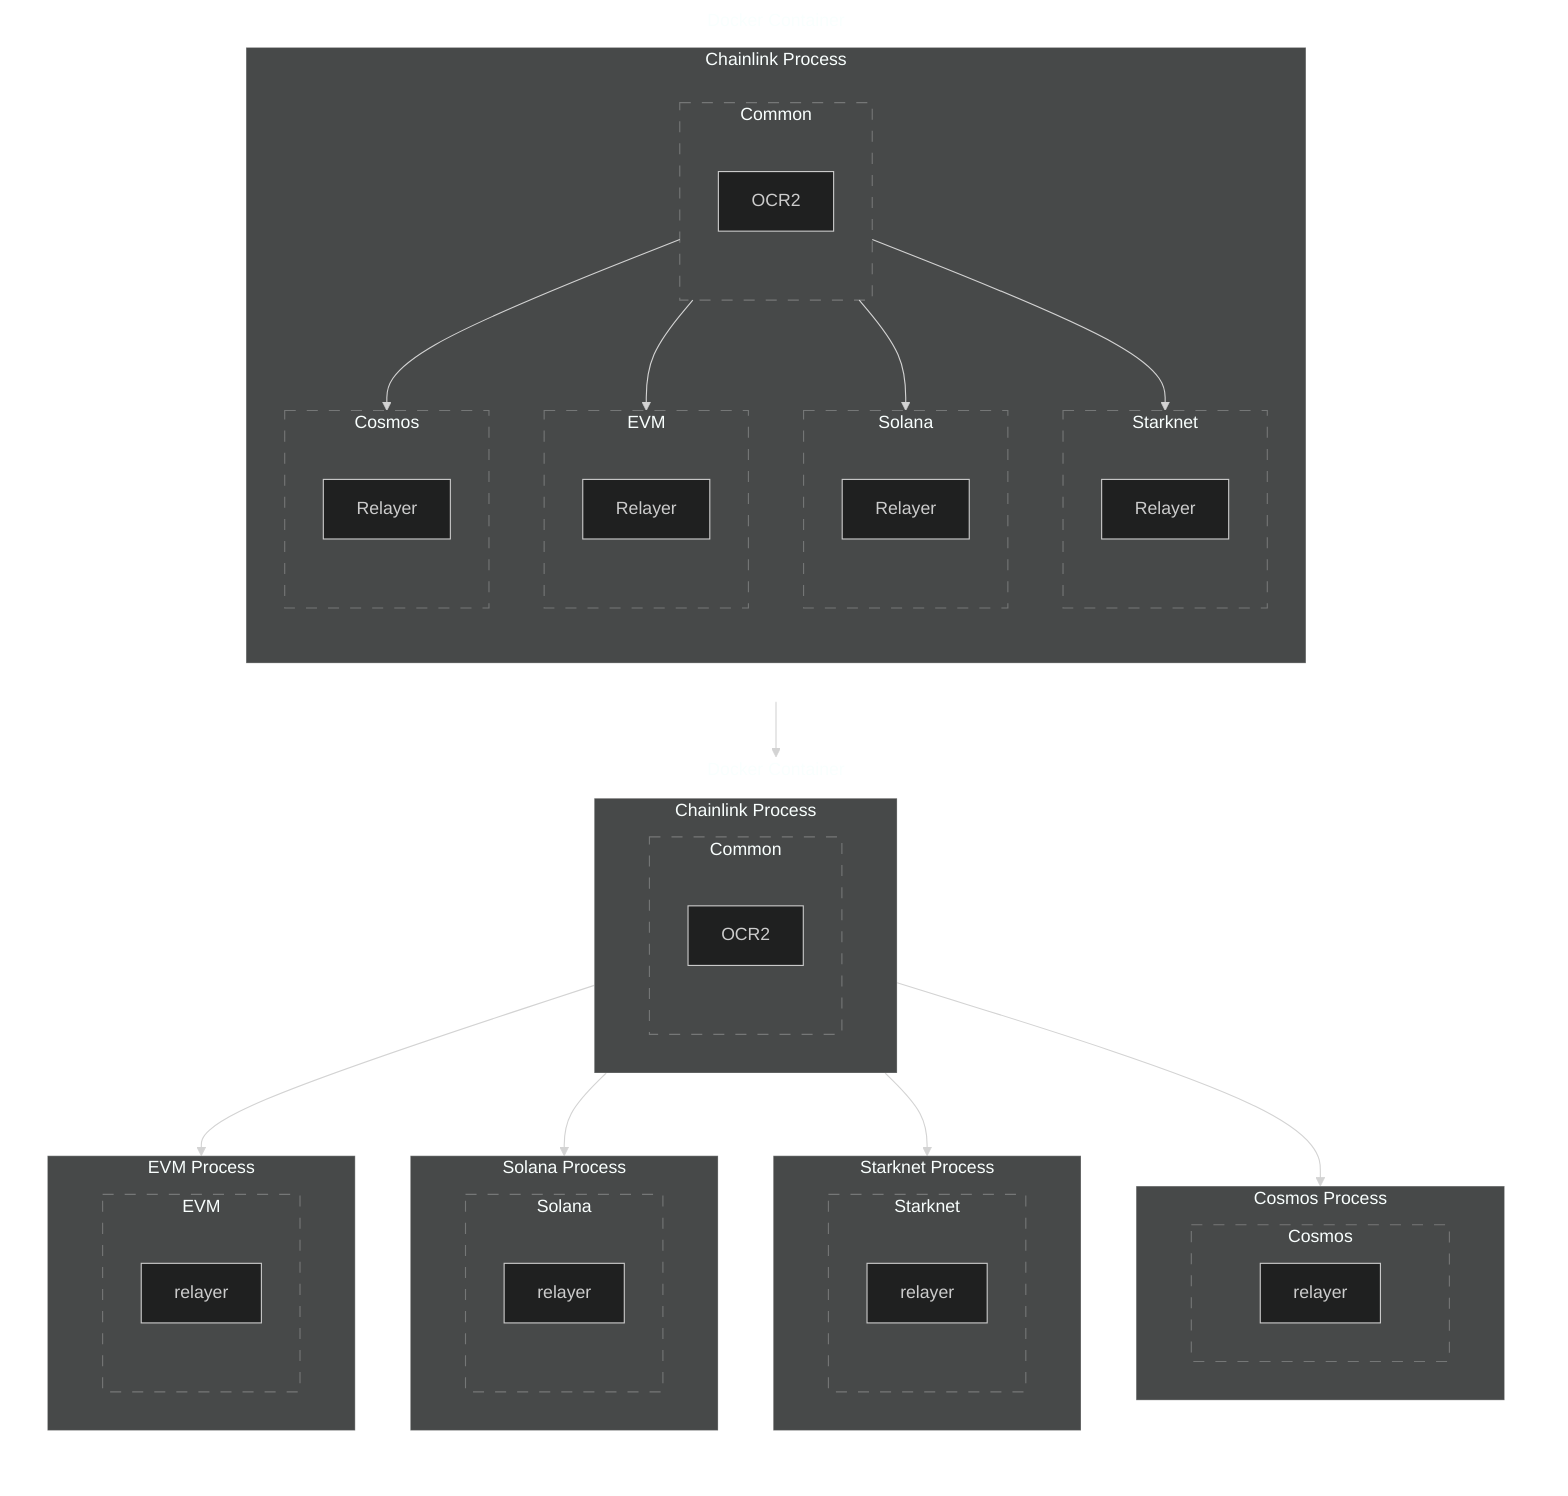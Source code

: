 %%{init: {'theme':'dark'}}%%
flowchart
    subgraph docker["Docker Container"]
        style docker fill:none
        subgraph chainlink["Chainlink Process"]
            subgraph core[Common]
                OCR2
            end
            subgraph evm[EVM]
                evmrelayer[Relayer]
            end
            subgraph solana[Solana]
                solrelayer[Relayer]
            end
            subgraph starknet[Starknet]
                starkrelayer[Relayer]
            end
            subgraph cosmos[Cosmos]
                cosmosrelayer[Relayer]
            end
        end
    end
    core --> evm
    core --> solana
    core --> starknet
    core --> cosmos
    subgraph docker2["Docker Container"]
        style docker2 fill:none
        direction TB
        subgraph chainlink2["Chainlink Process"]
            subgraph core2[Common]
                Oracle2[OCR2]
            end
        end
        subgraph evmplug["EVM Process"]
            subgraph evm2[EVM]
                evmrelayer2[relayer]
            end
        end
        subgraph solanaplug["Solana Process"]
            subgraph solana2[Solana]
                solrelayer2[relayer]
            end
        end
        subgraph starknetplug["Starknet Process"]
            subgraph starknet2[Starknet]
                starkrelayer2[relayer]
            end
        end
        subgraph cosmosplug["Cosmos Process"]
            subgraph cosmos2[Cosmos]
                cosmosrelayer2[relayer]
            end
        end
    end
    chainlink2 --> evmplug
    chainlink2 --> solanaplug
    chainlink2 --> starknetplug
    chainlink2 --> cosmosplug
    docker --> docker2

    classDef group fill:none,stroke-dasharray:10
    class docker,core,evm,solana,starknet,cosmos group
    class docker2,core2,evm2,solana2,starknet2,cosmos2 group